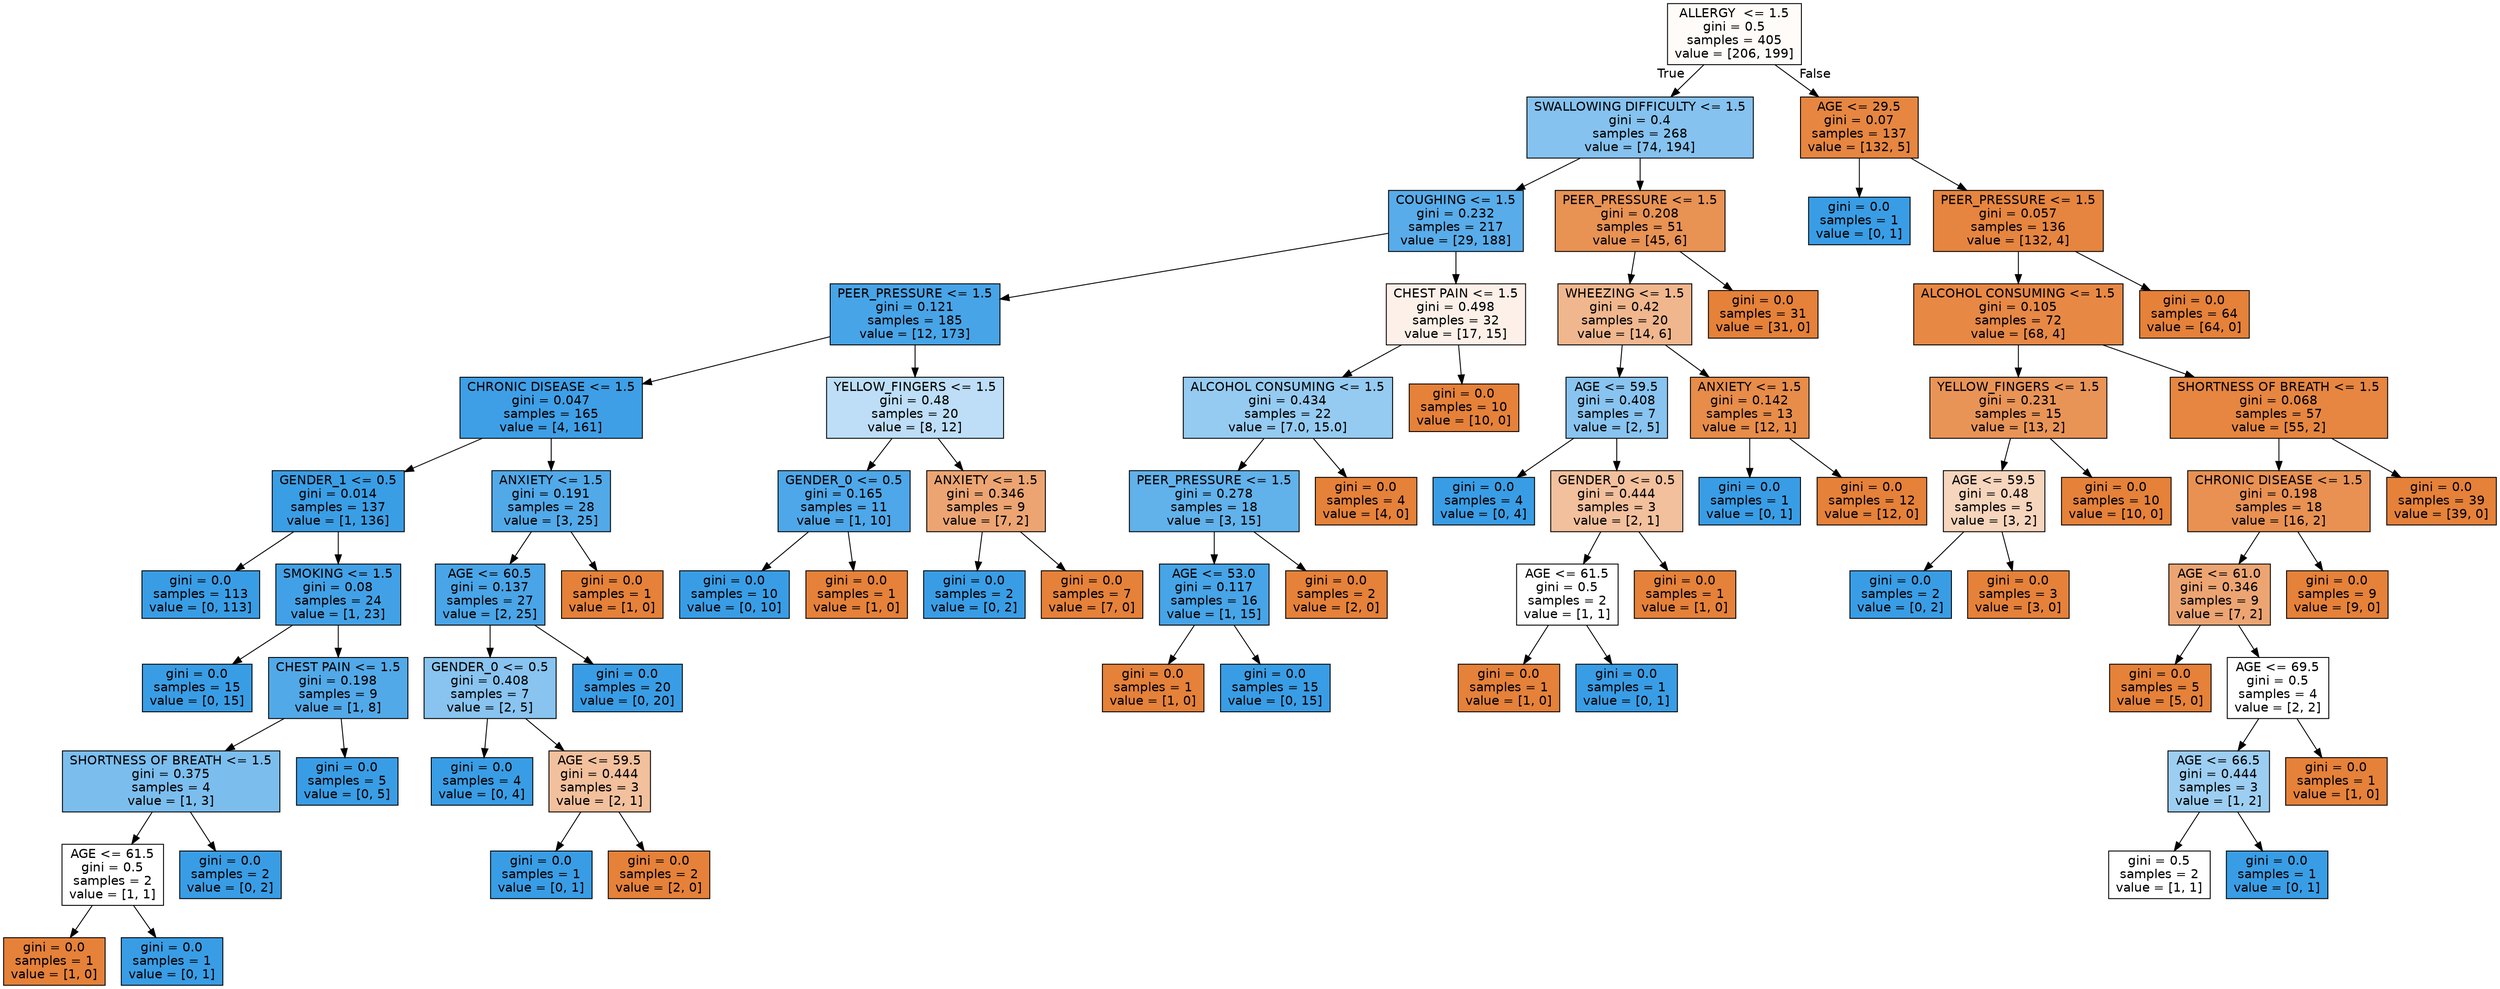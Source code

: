 digraph Tree {
node [shape=box, style="filled", color="black", fontname="helvetica"] ;
edge [fontname="helvetica"] ;
0 [label="ALLERGY  <= 1.5\ngini = 0.5\nsamples = 405\nvalue = [206, 199]", fillcolor="#fefbf8"] ;
1 [label="SWALLOWING DIFFICULTY <= 1.5\ngini = 0.4\nsamples = 268\nvalue = [74, 194]", fillcolor="#85c2ef"] ;
0 -> 1 [labeldistance=2.5, labelangle=45, headlabel="True"] ;
2 [label="COUGHING <= 1.5\ngini = 0.232\nsamples = 217\nvalue = [29, 188]", fillcolor="#58ace9"] ;
1 -> 2 ;
3 [label="PEER_PRESSURE <= 1.5\ngini = 0.121\nsamples = 185\nvalue = [12, 173]", fillcolor="#47a4e7"] ;
2 -> 3 ;
4 [label="CHRONIC DISEASE <= 1.5\ngini = 0.047\nsamples = 165\nvalue = [4, 161]", fillcolor="#3e9fe6"] ;
3 -> 4 ;
5 [label="GENDER_1 <= 0.5\ngini = 0.014\nsamples = 137\nvalue = [1, 136]", fillcolor="#3a9ee5"] ;
4 -> 5 ;
6 [label="gini = 0.0\nsamples = 113\nvalue = [0, 113]", fillcolor="#399de5"] ;
5 -> 6 ;
7 [label="SMOKING <= 1.5\ngini = 0.08\nsamples = 24\nvalue = [1, 23]", fillcolor="#42a1e6"] ;
5 -> 7 ;
8 [label="gini = 0.0\nsamples = 15\nvalue = [0, 15]", fillcolor="#399de5"] ;
7 -> 8 ;
9 [label="CHEST PAIN <= 1.5\ngini = 0.198\nsamples = 9\nvalue = [1, 8]", fillcolor="#52a9e8"] ;
7 -> 9 ;
10 [label="SHORTNESS OF BREATH <= 1.5\ngini = 0.375\nsamples = 4\nvalue = [1, 3]", fillcolor="#7bbeee"] ;
9 -> 10 ;
11 [label="AGE <= 61.5\ngini = 0.5\nsamples = 2\nvalue = [1, 1]", fillcolor="#ffffff"] ;
10 -> 11 ;
12 [label="gini = 0.0\nsamples = 1\nvalue = [1, 0]", fillcolor="#e58139"] ;
11 -> 12 ;
13 [label="gini = 0.0\nsamples = 1\nvalue = [0, 1]", fillcolor="#399de5"] ;
11 -> 13 ;
14 [label="gini = 0.0\nsamples = 2\nvalue = [0, 2]", fillcolor="#399de5"] ;
10 -> 14 ;
15 [label="gini = 0.0\nsamples = 5\nvalue = [0, 5]", fillcolor="#399de5"] ;
9 -> 15 ;
16 [label="ANXIETY <= 1.5\ngini = 0.191\nsamples = 28\nvalue = [3, 25]", fillcolor="#51a9e8"] ;
4 -> 16 ;
17 [label="AGE <= 60.5\ngini = 0.137\nsamples = 27\nvalue = [2, 25]", fillcolor="#49a5e7"] ;
16 -> 17 ;
18 [label="GENDER_0 <= 0.5\ngini = 0.408\nsamples = 7\nvalue = [2, 5]", fillcolor="#88c4ef"] ;
17 -> 18 ;
19 [label="gini = 0.0\nsamples = 4\nvalue = [0, 4]", fillcolor="#399de5"] ;
18 -> 19 ;
20 [label="AGE <= 59.5\ngini = 0.444\nsamples = 3\nvalue = [2, 1]", fillcolor="#f2c09c"] ;
18 -> 20 ;
21 [label="gini = 0.0\nsamples = 1\nvalue = [0, 1]", fillcolor="#399de5"] ;
20 -> 21 ;
22 [label="gini = 0.0\nsamples = 2\nvalue = [2, 0]", fillcolor="#e58139"] ;
20 -> 22 ;
23 [label="gini = 0.0\nsamples = 20\nvalue = [0, 20]", fillcolor="#399de5"] ;
17 -> 23 ;
24 [label="gini = 0.0\nsamples = 1\nvalue = [1, 0]", fillcolor="#e58139"] ;
16 -> 24 ;
25 [label="YELLOW_FINGERS <= 1.5\ngini = 0.48\nsamples = 20\nvalue = [8, 12]", fillcolor="#bddef6"] ;
3 -> 25 ;
26 [label="GENDER_0 <= 0.5\ngini = 0.165\nsamples = 11\nvalue = [1, 10]", fillcolor="#4da7e8"] ;
25 -> 26 ;
27 [label="gini = 0.0\nsamples = 10\nvalue = [0, 10]", fillcolor="#399de5"] ;
26 -> 27 ;
28 [label="gini = 0.0\nsamples = 1\nvalue = [1, 0]", fillcolor="#e58139"] ;
26 -> 28 ;
29 [label="ANXIETY <= 1.5\ngini = 0.346\nsamples = 9\nvalue = [7, 2]", fillcolor="#eca572"] ;
25 -> 29 ;
30 [label="gini = 0.0\nsamples = 2\nvalue = [0, 2]", fillcolor="#399de5"] ;
29 -> 30 ;
31 [label="gini = 0.0\nsamples = 7\nvalue = [7, 0]", fillcolor="#e58139"] ;
29 -> 31 ;
32 [label="CHEST PAIN <= 1.5\ngini = 0.498\nsamples = 32\nvalue = [17, 15]", fillcolor="#fcf0e8"] ;
2 -> 32 ;
33 [label="ALCOHOL CONSUMING <= 1.5\ngini = 0.434\nsamples = 22\nvalue = [7.0, 15.0]", fillcolor="#95cbf1"] ;
32 -> 33 ;
34 [label="PEER_PRESSURE <= 1.5\ngini = 0.278\nsamples = 18\nvalue = [3, 15]", fillcolor="#61b1ea"] ;
33 -> 34 ;
35 [label="AGE <= 53.0\ngini = 0.117\nsamples = 16\nvalue = [1, 15]", fillcolor="#46a4e7"] ;
34 -> 35 ;
36 [label="gini = 0.0\nsamples = 1\nvalue = [1, 0]", fillcolor="#e58139"] ;
35 -> 36 ;
37 [label="gini = 0.0\nsamples = 15\nvalue = [0, 15]", fillcolor="#399de5"] ;
35 -> 37 ;
38 [label="gini = 0.0\nsamples = 2\nvalue = [2, 0]", fillcolor="#e58139"] ;
34 -> 38 ;
39 [label="gini = 0.0\nsamples = 4\nvalue = [4, 0]", fillcolor="#e58139"] ;
33 -> 39 ;
40 [label="gini = 0.0\nsamples = 10\nvalue = [10, 0]", fillcolor="#e58139"] ;
32 -> 40 ;
41 [label="PEER_PRESSURE <= 1.5\ngini = 0.208\nsamples = 51\nvalue = [45, 6]", fillcolor="#e89253"] ;
1 -> 41 ;
42 [label="WHEEZING <= 1.5\ngini = 0.42\nsamples = 20\nvalue = [14, 6]", fillcolor="#f0b78e"] ;
41 -> 42 ;
43 [label="AGE <= 59.5\ngini = 0.408\nsamples = 7\nvalue = [2, 5]", fillcolor="#88c4ef"] ;
42 -> 43 ;
44 [label="gini = 0.0\nsamples = 4\nvalue = [0, 4]", fillcolor="#399de5"] ;
43 -> 44 ;
45 [label="GENDER_0 <= 0.5\ngini = 0.444\nsamples = 3\nvalue = [2, 1]", fillcolor="#f2c09c"] ;
43 -> 45 ;
46 [label="AGE <= 61.5\ngini = 0.5\nsamples = 2\nvalue = [1, 1]", fillcolor="#ffffff"] ;
45 -> 46 ;
47 [label="gini = 0.0\nsamples = 1\nvalue = [1, 0]", fillcolor="#e58139"] ;
46 -> 47 ;
48 [label="gini = 0.0\nsamples = 1\nvalue = [0, 1]", fillcolor="#399de5"] ;
46 -> 48 ;
49 [label="gini = 0.0\nsamples = 1\nvalue = [1, 0]", fillcolor="#e58139"] ;
45 -> 49 ;
50 [label="ANXIETY <= 1.5\ngini = 0.142\nsamples = 13\nvalue = [12, 1]", fillcolor="#e78c49"] ;
42 -> 50 ;
51 [label="gini = 0.0\nsamples = 1\nvalue = [0, 1]", fillcolor="#399de5"] ;
50 -> 51 ;
52 [label="gini = 0.0\nsamples = 12\nvalue = [12, 0]", fillcolor="#e58139"] ;
50 -> 52 ;
53 [label="gini = 0.0\nsamples = 31\nvalue = [31, 0]", fillcolor="#e58139"] ;
41 -> 53 ;
54 [label="AGE <= 29.5\ngini = 0.07\nsamples = 137\nvalue = [132, 5]", fillcolor="#e68640"] ;
0 -> 54 [labeldistance=2.5, labelangle=-45, headlabel="False"] ;
55 [label="gini = 0.0\nsamples = 1\nvalue = [0, 1]", fillcolor="#399de5"] ;
54 -> 55 ;
56 [label="PEER_PRESSURE <= 1.5\ngini = 0.057\nsamples = 136\nvalue = [132, 4]", fillcolor="#e6853f"] ;
54 -> 56 ;
57 [label="ALCOHOL CONSUMING <= 1.5\ngini = 0.105\nsamples = 72\nvalue = [68, 4]", fillcolor="#e78845"] ;
56 -> 57 ;
58 [label="YELLOW_FINGERS <= 1.5\ngini = 0.231\nsamples = 15\nvalue = [13, 2]", fillcolor="#e99457"] ;
57 -> 58 ;
59 [label="AGE <= 59.5\ngini = 0.48\nsamples = 5\nvalue = [3, 2]", fillcolor="#f6d5bd"] ;
58 -> 59 ;
60 [label="gini = 0.0\nsamples = 2\nvalue = [0, 2]", fillcolor="#399de5"] ;
59 -> 60 ;
61 [label="gini = 0.0\nsamples = 3\nvalue = [3, 0]", fillcolor="#e58139"] ;
59 -> 61 ;
62 [label="gini = 0.0\nsamples = 10\nvalue = [10, 0]", fillcolor="#e58139"] ;
58 -> 62 ;
63 [label="SHORTNESS OF BREATH <= 1.5\ngini = 0.068\nsamples = 57\nvalue = [55, 2]", fillcolor="#e68640"] ;
57 -> 63 ;
64 [label="CHRONIC DISEASE <= 1.5\ngini = 0.198\nsamples = 18\nvalue = [16, 2]", fillcolor="#e89152"] ;
63 -> 64 ;
65 [label="AGE <= 61.0\ngini = 0.346\nsamples = 9\nvalue = [7, 2]", fillcolor="#eca572"] ;
64 -> 65 ;
66 [label="gini = 0.0\nsamples = 5\nvalue = [5, 0]", fillcolor="#e58139"] ;
65 -> 66 ;
67 [label="AGE <= 69.5\ngini = 0.5\nsamples = 4\nvalue = [2, 2]", fillcolor="#ffffff"] ;
65 -> 67 ;
68 [label="AGE <= 66.5\ngini = 0.444\nsamples = 3\nvalue = [1, 2]", fillcolor="#9ccef2"] ;
67 -> 68 ;
69 [label="gini = 0.5\nsamples = 2\nvalue = [1, 1]", fillcolor="#ffffff"] ;
68 -> 69 ;
70 [label="gini = 0.0\nsamples = 1\nvalue = [0, 1]", fillcolor="#399de5"] ;
68 -> 70 ;
71 [label="gini = 0.0\nsamples = 1\nvalue = [1, 0]", fillcolor="#e58139"] ;
67 -> 71 ;
72 [label="gini = 0.0\nsamples = 9\nvalue = [9, 0]", fillcolor="#e58139"] ;
64 -> 72 ;
73 [label="gini = 0.0\nsamples = 39\nvalue = [39, 0]", fillcolor="#e58139"] ;
63 -> 73 ;
74 [label="gini = 0.0\nsamples = 64\nvalue = [64, 0]", fillcolor="#e58139"] ;
56 -> 74 ;
}